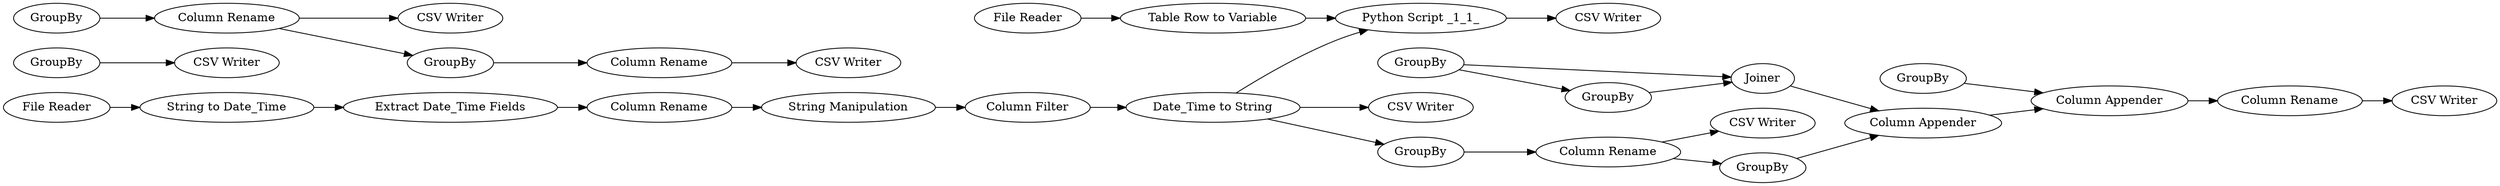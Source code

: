 digraph {
	"-613151559104301997_362" [label="CSV Writer"]
	"-4709626736932938487_61" [label="CSV Writer"]
	"-4709626736932938487_46" [label="Column Appender"]
	"-4709626736932938487_60" [label="CSV Writer"]
	"-613151559104301997_29" [label="File Reader"]
	"-613151559104301997_355" [label="Python Script _1_1_"]
	"-4709626736932938487_39" [label=GroupBy]
	"-4709626736932938487_47" [label="Column Rename"]
	"-613151559104301997_361" [label="Date_Time to String"]
	"-4709626736932938487_56" [label="CSV Writer"]
	"-4709626736932938487_45" [label=Joiner]
	"-4709626736932938487_35" [label=GroupBy]
	"-613151559104301997_359" [label="String to Date_Time"]
	"-4709626736932938487_34" [label=GroupBy]
	"-613151559104301997_20" [label="Table Row to Variable"]
	"-4709626736932938487_37" [label="Column Rename"]
	"-4709626736932938487_42" [label="Column Rename"]
	"-4709626736932938487_58" [label="CSV Writer"]
	"-613151559104301997_10" [label="Column Rename"]
	"-4709626736932938487_41" [label=GroupBy]
	"-613151559104301997_36" [label="File Reader"]
	"-4709626736932938487_43" [label=GroupBy]
	"-4709626736932938487_48" [label=GroupBy]
	"-613151559104301997_33" [label="String Manipulation"]
	"-613151559104301997_363" [label="CSV Writer"]
	"-613151559104301997_360" [label="Extract Date_Time Fields"]
	"-613151559104301997_14" [label="Column Filter"]
	"-4709626736932938487_59" [label="CSV Writer"]
	"-4709626736932938487_55" [label="Column Appender"]
	"-4709626736932938487_40" [label="Column Rename"]
	"-4709626736932938487_54" [label=GroupBy]
	"-4709626736932938487_44" [label=GroupBy]
	"-613151559104301997_360" -> "-613151559104301997_10"
	"-4709626736932938487_54" -> "-4709626736932938487_55"
	"-4709626736932938487_42" -> "-4709626736932938487_59"
	"-613151559104301997_14" -> "-613151559104301997_361"
	"-4709626736932938487_43" -> "-4709626736932938487_44"
	"-613151559104301997_33" -> "-613151559104301997_14"
	"-4709626736932938487_40" -> "-4709626736932938487_41"
	"-613151559104301997_355" -> "-613151559104301997_363"
	"-4709626736932938487_47" -> "-4709626736932938487_61"
	"-4709626736932938487_34" -> "-4709626736932938487_37"
	"-4709626736932938487_46" -> "-4709626736932938487_55"
	"-613151559104301997_361" -> "-4709626736932938487_34"
	"-4709626736932938487_44" -> "-4709626736932938487_45"
	"-4709626736932938487_41" -> "-4709626736932938487_42"
	"-4709626736932938487_35" -> "-4709626736932938487_46"
	"-4709626736932938487_55" -> "-4709626736932938487_47"
	"-4709626736932938487_43" -> "-4709626736932938487_45"
	"-613151559104301997_359" -> "-613151559104301997_360"
	"-4709626736932938487_39" -> "-4709626736932938487_40"
	"-613151559104301997_361" -> "-613151559104301997_355"
	"-4709626736932938487_45" -> "-4709626736932938487_46"
	"-4709626736932938487_40" -> "-4709626736932938487_58"
	"-4709626736932938487_37" -> "-4709626736932938487_56"
	"-4709626736932938487_37" -> "-4709626736932938487_35"
	"-4709626736932938487_48" -> "-4709626736932938487_60"
	"-613151559104301997_10" -> "-613151559104301997_33"
	"-613151559104301997_29" -> "-613151559104301997_20"
	"-613151559104301997_36" -> "-613151559104301997_359"
	"-613151559104301997_361" -> "-613151559104301997_362"
	"-613151559104301997_20" -> "-613151559104301997_355"
	rankdir=LR
}
